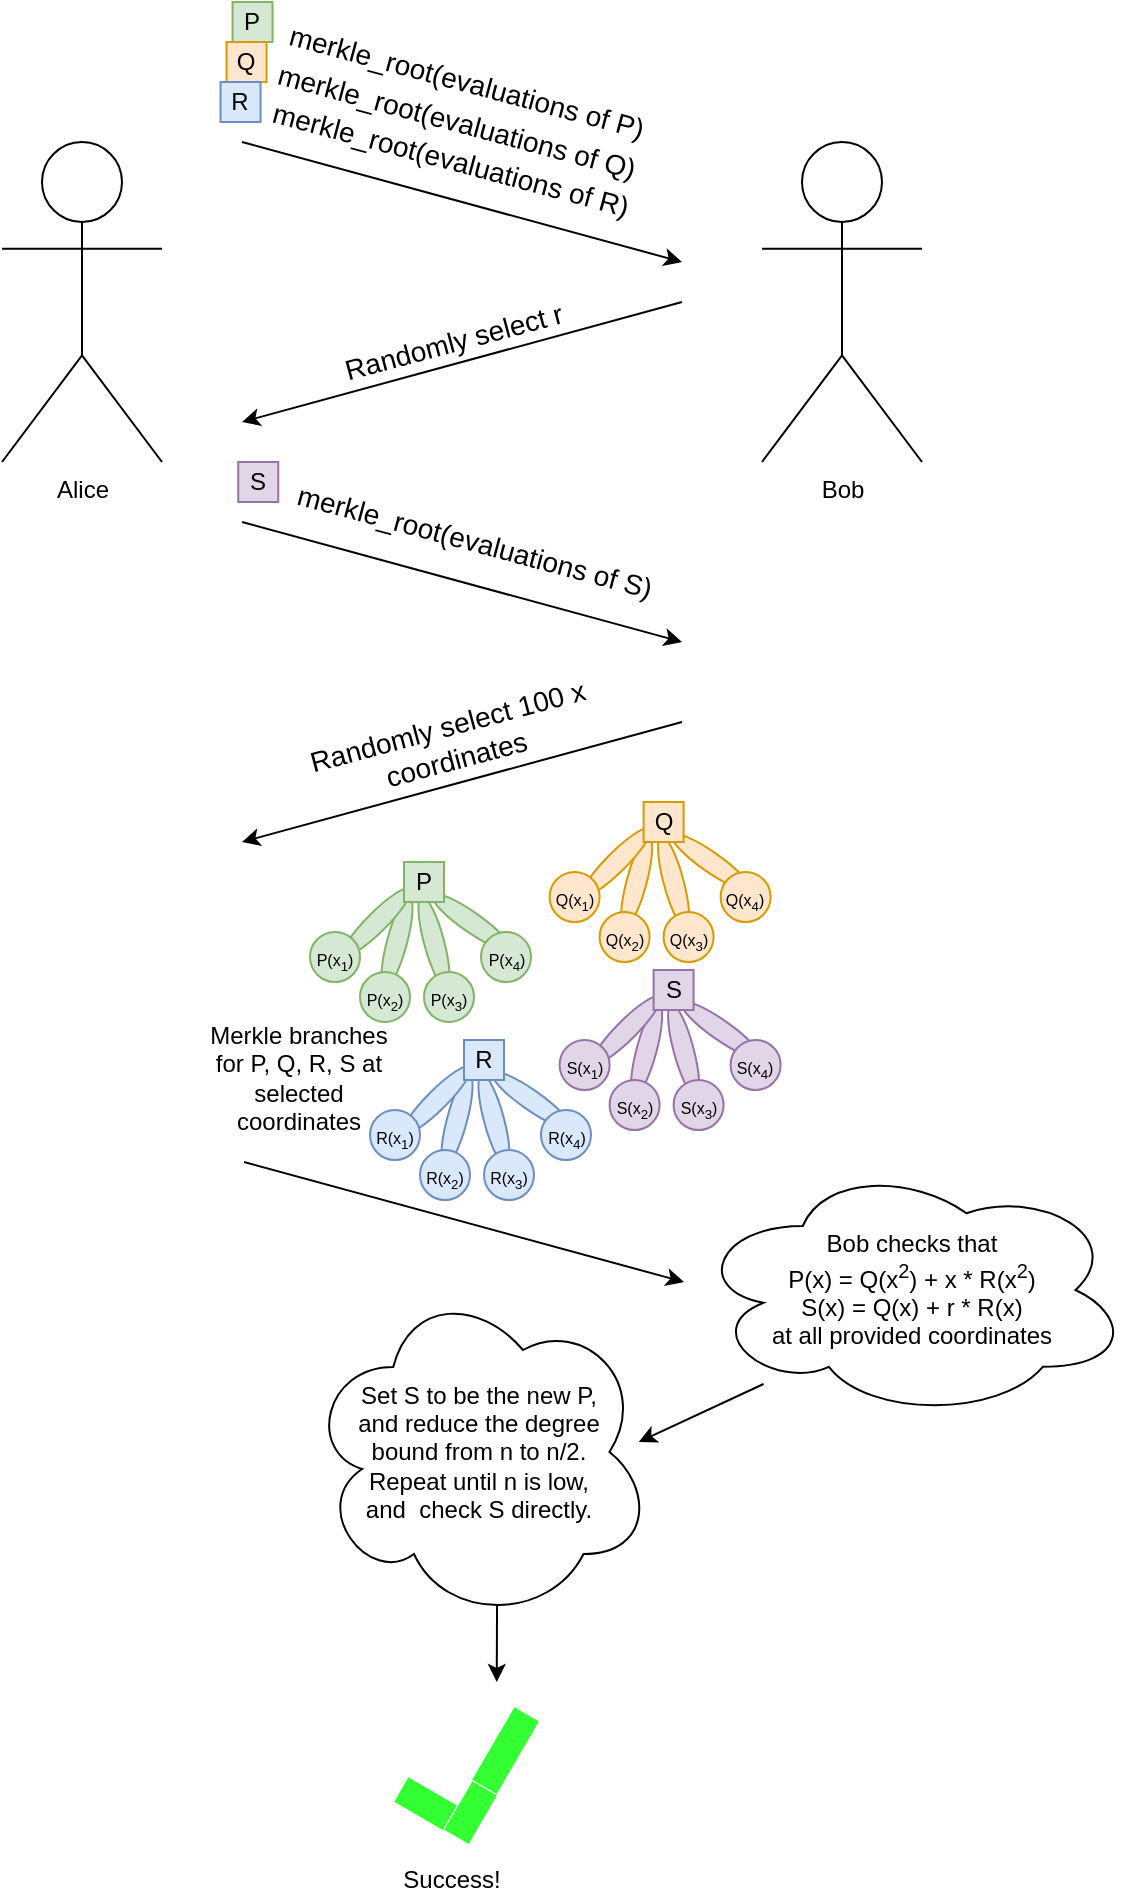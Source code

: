 <mxfile version="13.9.9" type="device"><diagram id="eCeuaADgXsANZ454nrlz" name="Page-1"><mxGraphModel dx="1350" dy="816" grid="1" gridSize="10" guides="1" tooltips="1" connect="1" arrows="1" fold="1" page="1" pageScale="1" pageWidth="850" pageHeight="1100" math="0" shadow="0"><root><mxCell id="0"/><mxCell id="1" parent="0"/><mxCell id="4rKGSqFi9CCKW7XF8tm7-1" value="Alice" style="shape=umlActor;verticalLabelPosition=bottom;verticalAlign=top;html=1;outlineConnect=0;" parent="1" vertex="1"><mxGeometry x="60" y="200" width="80" height="160" as="geometry"/></mxCell><mxCell id="4rKGSqFi9CCKW7XF8tm7-2" value="Bob" style="shape=umlActor;verticalLabelPosition=bottom;verticalAlign=top;html=1;outlineConnect=0;" parent="1" vertex="1"><mxGeometry x="440" y="200" width="80" height="160" as="geometry"/></mxCell><mxCell id="4rKGSqFi9CCKW7XF8tm7-3" value="" style="endArrow=classic;html=1;" parent="1" edge="1"><mxGeometry width="50" height="50" relative="1" as="geometry"><mxPoint x="180" y="200" as="sourcePoint"/><mxPoint x="400" y="260" as="targetPoint"/></mxGeometry></mxCell><mxCell id="4rKGSqFi9CCKW7XF8tm7-6" value="merkle_root(evaluations of P)" style="text;html=1;strokeColor=none;fillColor=none;align=center;verticalAlign=middle;whiteSpace=wrap;rounded=0;rotation=15;fontSize=14;" parent="1" vertex="1"><mxGeometry x="182.76" y="160" width="218.98" height="20" as="geometry"/></mxCell><mxCell id="4rKGSqFi9CCKW7XF8tm7-8" value="" style="endArrow=classic;html=1;" parent="1" edge="1"><mxGeometry width="50" height="50" relative="1" as="geometry"><mxPoint x="400" y="490" as="sourcePoint"/><mxPoint x="180" y="550" as="targetPoint"/></mxGeometry></mxCell><mxCell id="4rKGSqFi9CCKW7XF8tm7-9" value="Randomly select 100 x coordinates" style="text;html=1;strokeColor=none;fillColor=none;align=center;verticalAlign=middle;whiteSpace=wrap;rounded=0;rotation=-15;fontSize=14;" parent="1" vertex="1"><mxGeometry x="179.5" y="490" width="210" height="20" as="geometry"/></mxCell><mxCell id="4rKGSqFi9CCKW7XF8tm7-11" value="" style="endArrow=classic;html=1;" parent="1" edge="1"><mxGeometry width="50" height="50" relative="1" as="geometry"><mxPoint x="181" y="710" as="sourcePoint"/><mxPoint x="401" y="770" as="targetPoint"/></mxGeometry></mxCell><mxCell id="4rKGSqFi9CCKW7XF8tm7-16" value="Bob checks that&lt;br&gt;P(x) = Q(x&lt;sup&gt;2&lt;/sup&gt;) + x * R(x&lt;sup&gt;2&lt;/sup&gt;)&lt;br&gt;S(x) = Q(x) + r * R(x)&lt;br&gt;at all provided coordinates" style="ellipse;shape=cloud;whiteSpace=wrap;html=1;fillColor=none;" parent="1" vertex="1"><mxGeometry x="405.8" y="710" width="218.26" height="128" as="geometry"/></mxCell><mxCell id="58qP-xtI_I9MVf3qbiR5-1" value="merkle_root(evaluations of Q)" style="text;html=1;strokeColor=none;fillColor=none;align=center;verticalAlign=middle;whiteSpace=wrap;rounded=0;rotation=15;fontSize=14;" vertex="1" parent="1"><mxGeometry x="178.27" y="180" width="218.98" height="20" as="geometry"/></mxCell><mxCell id="58qP-xtI_I9MVf3qbiR5-2" value="merkle_root(evaluations of R)" style="text;html=1;strokeColor=none;fillColor=none;align=center;verticalAlign=middle;whiteSpace=wrap;rounded=0;rotation=15;fontSize=14;" vertex="1" parent="1"><mxGeometry x="175.27" y="199" width="218.98" height="20" as="geometry"/></mxCell><mxCell id="58qP-xtI_I9MVf3qbiR5-38" value="" style="ellipse;whiteSpace=wrap;html=1;fillColor=#ffe6cc;strokeColor=#d79b00;rotation=-75;" vertex="1" parent="1"><mxGeometry x="353.8" y="565" width="47" height="10" as="geometry"/></mxCell><mxCell id="58qP-xtI_I9MVf3qbiR5-39" value="" style="ellipse;whiteSpace=wrap;html=1;fillColor=#ffe6cc;strokeColor=#d79b00;rotation=-105;" vertex="1" parent="1"><mxGeometry x="372.3" y="565" width="47" height="10" as="geometry"/></mxCell><mxCell id="58qP-xtI_I9MVf3qbiR5-40" value="" style="ellipse;whiteSpace=wrap;html=1;fillColor=#ffe6cc;strokeColor=#d79b00;rotation=-145;" vertex="1" parent="1"><mxGeometry x="390.8" y="555" width="47" height="10" as="geometry"/></mxCell><mxCell id="58qP-xtI_I9MVf3qbiR5-41" value="" style="ellipse;whiteSpace=wrap;html=1;fillColor=#ffe6cc;strokeColor=#d79b00;rotation=-45;" vertex="1" parent="1"><mxGeometry x="343.8" y="555" width="47" height="10" as="geometry"/></mxCell><mxCell id="58qP-xtI_I9MVf3qbiR5-42" value="Q" style="rounded=0;whiteSpace=wrap;html=1;fillColor=#ffe6cc;strokeColor=#d79b00;" vertex="1" parent="1"><mxGeometry x="380.8" y="530" width="20" height="20" as="geometry"/></mxCell><mxCell id="58qP-xtI_I9MVf3qbiR5-43" value="&lt;font style=&quot;font-size: 8px&quot;&gt;Q(x&lt;sub&gt;1&lt;/sub&gt;)&lt;/font&gt;" style="ellipse;whiteSpace=wrap;html=1;aspect=fixed;fillColor=#ffe6cc;strokeColor=#d79b00;" vertex="1" parent="1"><mxGeometry x="333.8" y="565" width="25" height="25" as="geometry"/></mxCell><mxCell id="58qP-xtI_I9MVf3qbiR5-44" value="&lt;font style=&quot;font-size: 8px&quot;&gt;Q(x&lt;sub&gt;2&lt;/sub&gt;)&lt;/font&gt;" style="ellipse;whiteSpace=wrap;html=1;aspect=fixed;fillColor=#ffe6cc;strokeColor=#d79b00;" vertex="1" parent="1"><mxGeometry x="358.8" y="585" width="25" height="25" as="geometry"/></mxCell><mxCell id="58qP-xtI_I9MVf3qbiR5-45" value="&lt;font style=&quot;font-size: 8px&quot;&gt;Q(x&lt;sub&gt;3&lt;/sub&gt;)&lt;/font&gt;" style="ellipse;whiteSpace=wrap;html=1;aspect=fixed;fillColor=#ffe6cc;strokeColor=#d79b00;" vertex="1" parent="1"><mxGeometry x="390.8" y="585" width="25" height="25" as="geometry"/></mxCell><mxCell id="58qP-xtI_I9MVf3qbiR5-46" value="&lt;font style=&quot;font-size: 8px&quot;&gt;Q(x&lt;sub&gt;4&lt;/sub&gt;)&lt;/font&gt;" style="ellipse;whiteSpace=wrap;html=1;aspect=fixed;fillColor=#ffe6cc;strokeColor=#d79b00;" vertex="1" parent="1"><mxGeometry x="419.3" y="565" width="25" height="25" as="geometry"/></mxCell><mxCell id="58qP-xtI_I9MVf3qbiR5-48" value="" style="ellipse;whiteSpace=wrap;html=1;fillColor=#dae8fc;strokeColor=#6c8ebf;rotation=-75;" vertex="1" parent="1"><mxGeometry x="264" y="684" width="47" height="10" as="geometry"/></mxCell><mxCell id="58qP-xtI_I9MVf3qbiR5-49" value="" style="ellipse;whiteSpace=wrap;html=1;fillColor=#dae8fc;strokeColor=#6c8ebf;rotation=-105;" vertex="1" parent="1"><mxGeometry x="282.5" y="684" width="47" height="10" as="geometry"/></mxCell><mxCell id="58qP-xtI_I9MVf3qbiR5-50" value="" style="ellipse;whiteSpace=wrap;html=1;fillColor=#dae8fc;strokeColor=#6c8ebf;rotation=-145;" vertex="1" parent="1"><mxGeometry x="301" y="674" width="47" height="10" as="geometry"/></mxCell><mxCell id="58qP-xtI_I9MVf3qbiR5-51" value="" style="ellipse;whiteSpace=wrap;html=1;fillColor=#dae8fc;strokeColor=#6c8ebf;rotation=-45;" vertex="1" parent="1"><mxGeometry x="254" y="674" width="47" height="10" as="geometry"/></mxCell><mxCell id="58qP-xtI_I9MVf3qbiR5-52" value="R" style="rounded=0;whiteSpace=wrap;html=1;fillColor=#dae8fc;strokeColor=#6c8ebf;" vertex="1" parent="1"><mxGeometry x="291" y="649" width="20" height="20" as="geometry"/></mxCell><mxCell id="58qP-xtI_I9MVf3qbiR5-53" value="&lt;font style=&quot;font-size: 8px&quot;&gt;R(x&lt;sub&gt;1&lt;/sub&gt;)&lt;/font&gt;" style="ellipse;whiteSpace=wrap;html=1;aspect=fixed;fillColor=#dae8fc;strokeColor=#6c8ebf;" vertex="1" parent="1"><mxGeometry x="244" y="684" width="25" height="25" as="geometry"/></mxCell><mxCell id="58qP-xtI_I9MVf3qbiR5-54" value="&lt;font style=&quot;font-size: 8px&quot;&gt;R(x&lt;sub&gt;2&lt;/sub&gt;)&lt;/font&gt;" style="ellipse;whiteSpace=wrap;html=1;aspect=fixed;fillColor=#dae8fc;strokeColor=#6c8ebf;" vertex="1" parent="1"><mxGeometry x="269" y="704" width="25" height="25" as="geometry"/></mxCell><mxCell id="58qP-xtI_I9MVf3qbiR5-55" value="&lt;font style=&quot;font-size: 8px&quot;&gt;R(x&lt;sub&gt;3&lt;/sub&gt;)&lt;/font&gt;" style="ellipse;whiteSpace=wrap;html=1;aspect=fixed;fillColor=#dae8fc;strokeColor=#6c8ebf;" vertex="1" parent="1"><mxGeometry x="301" y="704" width="25" height="25" as="geometry"/></mxCell><mxCell id="58qP-xtI_I9MVf3qbiR5-56" value="&lt;font style=&quot;font-size: 8px&quot;&gt;R(x&lt;sub&gt;4&lt;/sub&gt;)&lt;/font&gt;" style="ellipse;whiteSpace=wrap;html=1;aspect=fixed;fillColor=#dae8fc;strokeColor=#6c8ebf;" vertex="1" parent="1"><mxGeometry x="329.5" y="684" width="25" height="25" as="geometry"/></mxCell><mxCell id="58qP-xtI_I9MVf3qbiR5-6" value="" style="ellipse;whiteSpace=wrap;html=1;fillColor=#d5e8d4;strokeColor=#82b366;rotation=-75;" vertex="1" parent="1"><mxGeometry x="234" y="595" width="47" height="10" as="geometry"/></mxCell><mxCell id="58qP-xtI_I9MVf3qbiR5-7" value="" style="ellipse;whiteSpace=wrap;html=1;fillColor=#d5e8d4;strokeColor=#82b366;rotation=-105;" vertex="1" parent="1"><mxGeometry x="252.5" y="595" width="47" height="10" as="geometry"/></mxCell><mxCell id="58qP-xtI_I9MVf3qbiR5-8" value="" style="ellipse;whiteSpace=wrap;html=1;fillColor=#d5e8d4;strokeColor=#82b366;rotation=-145;" vertex="1" parent="1"><mxGeometry x="271" y="585" width="47" height="10" as="geometry"/></mxCell><mxCell id="58qP-xtI_I9MVf3qbiR5-9" value="" style="ellipse;whiteSpace=wrap;html=1;fillColor=#d5e8d4;strokeColor=#82b366;rotation=-45;" vertex="1" parent="1"><mxGeometry x="224" y="585" width="47" height="10" as="geometry"/></mxCell><mxCell id="58qP-xtI_I9MVf3qbiR5-3" value="P" style="rounded=0;whiteSpace=wrap;html=1;fillColor=#d5e8d4;strokeColor=#82b366;" vertex="1" parent="1"><mxGeometry x="261" y="560" width="20" height="20" as="geometry"/></mxCell><mxCell id="58qP-xtI_I9MVf3qbiR5-11" value="&lt;font style=&quot;font-size: 8px&quot;&gt;P(x&lt;sub&gt;1&lt;/sub&gt;)&lt;/font&gt;" style="ellipse;whiteSpace=wrap;html=1;aspect=fixed;fillColor=#d5e8d4;strokeColor=#82b366;" vertex="1" parent="1"><mxGeometry x="214" y="595" width="25" height="25" as="geometry"/></mxCell><mxCell id="58qP-xtI_I9MVf3qbiR5-12" value="&lt;font style=&quot;font-size: 8px&quot;&gt;P(x&lt;sub&gt;2&lt;/sub&gt;)&lt;/font&gt;" style="ellipse;whiteSpace=wrap;html=1;aspect=fixed;fillColor=#d5e8d4;strokeColor=#82b366;" vertex="1" parent="1"><mxGeometry x="239" y="615" width="25" height="25" as="geometry"/></mxCell><mxCell id="58qP-xtI_I9MVf3qbiR5-13" value="&lt;font style=&quot;font-size: 8px&quot;&gt;P(x&lt;sub&gt;3&lt;/sub&gt;)&lt;/font&gt;" style="ellipse;whiteSpace=wrap;html=1;aspect=fixed;fillColor=#d5e8d4;strokeColor=#82b366;" vertex="1" parent="1"><mxGeometry x="271" y="615" width="25" height="25" as="geometry"/></mxCell><mxCell id="58qP-xtI_I9MVf3qbiR5-14" value="&lt;font style=&quot;font-size: 8px&quot;&gt;P(x&lt;sub&gt;4&lt;/sub&gt;)&lt;/font&gt;" style="ellipse;whiteSpace=wrap;html=1;aspect=fixed;fillColor=#d5e8d4;strokeColor=#82b366;" vertex="1" parent="1"><mxGeometry x="299.5" y="595" width="25" height="25" as="geometry"/></mxCell><mxCell id="58qP-xtI_I9MVf3qbiR5-57" value="P" style="rounded=0;whiteSpace=wrap;html=1;fillColor=#d5e8d4;strokeColor=#82b366;" vertex="1" parent="1"><mxGeometry x="175.27" y="130" width="20" height="20" as="geometry"/></mxCell><mxCell id="58qP-xtI_I9MVf3qbiR5-58" value="Q" style="rounded=0;whiteSpace=wrap;html=1;fillColor=#ffe6cc;strokeColor=#d79b00;" vertex="1" parent="1"><mxGeometry x="172.27" y="150" width="20" height="20" as="geometry"/></mxCell><mxCell id="58qP-xtI_I9MVf3qbiR5-59" value="R" style="rounded=0;whiteSpace=wrap;html=1;fillColor=#dae8fc;strokeColor=#6c8ebf;" vertex="1" parent="1"><mxGeometry x="169.27" y="170" width="20" height="20" as="geometry"/></mxCell><mxCell id="58qP-xtI_I9MVf3qbiR5-60" value="Merkle branches for P, Q, R, S at selected coordinates" style="text;html=1;strokeColor=none;fillColor=none;align=center;verticalAlign=middle;whiteSpace=wrap;rounded=0;" vertex="1" parent="1"><mxGeometry x="160" y="658" width="97" height="20" as="geometry"/></mxCell><mxCell id="58qP-xtI_I9MVf3qbiR5-64" value="Randomly select r" style="text;html=1;strokeColor=none;fillColor=none;align=center;verticalAlign=middle;whiteSpace=wrap;rounded=0;rotation=-15;fontSize=14;" vertex="1" parent="1"><mxGeometry x="180.76" y="290" width="210" height="20" as="geometry"/></mxCell><mxCell id="58qP-xtI_I9MVf3qbiR5-67" value="" style="group" vertex="1" connectable="0" parent="1"><mxGeometry x="248.368" y="979.999" width="92.803" height="99.331" as="geometry"/></mxCell><mxCell id="4rKGSqFi9CCKW7XF8tm7-26" value="Success!" style="text;html=1;strokeColor=none;fillColor=none;align=center;verticalAlign=middle;whiteSpace=wrap;rounded=0;" parent="58qP-xtI_I9MVf3qbiR5-67" vertex="1"><mxGeometry x="16.402" y="79.331" width="40" height="20" as="geometry"/></mxCell><mxCell id="4rKGSqFi9CCKW7XF8tm7-27" value="" style="group;rotation=-15;" parent="58qP-xtI_I9MVf3qbiR5-67" vertex="1" connectable="0"><mxGeometry x="6.402" y="9.331" width="80" height="60" as="geometry"/></mxCell><mxCell id="4rKGSqFi9CCKW7XF8tm7-17" value="" style="rhombus;whiteSpace=wrap;html=1;strokeColor=none;fillColor=#33FF33;rotation=-15;" parent="4rKGSqFi9CCKW7XF8tm7-27" vertex="1"><mxGeometry x="26" y="42" width="20" height="20" as="geometry"/></mxCell><mxCell id="4rKGSqFi9CCKW7XF8tm7-18" value="" style="rhombus;whiteSpace=wrap;html=1;strokeColor=none;fillColor=#33FF33;rotation=-15;" parent="4rKGSqFi9CCKW7XF8tm7-27" vertex="1"><mxGeometry x="33" y="30" width="20" height="20" as="geometry"/></mxCell><mxCell id="4rKGSqFi9CCKW7XF8tm7-20" value="" style="rhombus;whiteSpace=wrap;html=1;strokeColor=none;fillColor=#33FF33;rotation=-15;" parent="4rKGSqFi9CCKW7XF8tm7-27" vertex="1"><mxGeometry x="40" y="17" width="20" height="20" as="geometry"/></mxCell><mxCell id="4rKGSqFi9CCKW7XF8tm7-21" value="" style="rhombus;whiteSpace=wrap;html=1;strokeColor=none;fillColor=#33FF33;rotation=-15;" parent="4rKGSqFi9CCKW7XF8tm7-27" vertex="1"><mxGeometry x="47" y="5" width="20" height="20" as="geometry"/></mxCell><mxCell id="4rKGSqFi9CCKW7XF8tm7-22" value="" style="rhombus;whiteSpace=wrap;html=1;strokeColor=none;fillColor=#33FF33;rotation=-15;" parent="4rKGSqFi9CCKW7XF8tm7-27" vertex="1"><mxGeometry x="13" y="35" width="20" height="20" as="geometry"/></mxCell><mxCell id="4rKGSqFi9CCKW7XF8tm7-23" value="" style="rhombus;whiteSpace=wrap;html=1;strokeColor=none;fillColor=#33FF33;rotation=-15;" parent="4rKGSqFi9CCKW7XF8tm7-27" vertex="1"><mxGeometry x="1" y="28" width="20" height="20" as="geometry"/></mxCell><mxCell id="4rKGSqFi9CCKW7XF8tm7-24" value="" style="rhombus;whiteSpace=wrap;html=1;strokeColor=none;fillColor=#33FF33;rotation=-15;" parent="4rKGSqFi9CCKW7XF8tm7-27" vertex="1"><mxGeometry x="54" y="-7" width="20" height="20" as="geometry"/></mxCell><mxCell id="58qP-xtI_I9MVf3qbiR5-93" value="" style="ellipse;whiteSpace=wrap;html=1;fillColor=#e1d5e7;strokeColor=#9673a6;rotation=-75;" vertex="1" parent="1"><mxGeometry x="358.8" y="649" width="47" height="10" as="geometry"/></mxCell><mxCell id="58qP-xtI_I9MVf3qbiR5-94" value="" style="ellipse;whiteSpace=wrap;html=1;fillColor=#e1d5e7;strokeColor=#9673a6;rotation=-105;" vertex="1" parent="1"><mxGeometry x="377.3" y="649" width="47" height="10" as="geometry"/></mxCell><mxCell id="58qP-xtI_I9MVf3qbiR5-95" value="" style="ellipse;whiteSpace=wrap;html=1;fillColor=#e1d5e7;strokeColor=#9673a6;rotation=-145;" vertex="1" parent="1"><mxGeometry x="395.8" y="639" width="47" height="10" as="geometry"/></mxCell><mxCell id="58qP-xtI_I9MVf3qbiR5-96" value="" style="ellipse;whiteSpace=wrap;html=1;fillColor=#e1d5e7;strokeColor=#9673a6;rotation=-45;" vertex="1" parent="1"><mxGeometry x="348.8" y="639" width="47" height="10" as="geometry"/></mxCell><mxCell id="58qP-xtI_I9MVf3qbiR5-97" value="S" style="rounded=0;whiteSpace=wrap;html=1;fillColor=#e1d5e7;strokeColor=#9673a6;" vertex="1" parent="1"><mxGeometry x="385.8" y="614" width="20" height="20" as="geometry"/></mxCell><mxCell id="58qP-xtI_I9MVf3qbiR5-98" value="&lt;font style=&quot;font-size: 8px&quot;&gt;S(x&lt;sub&gt;1&lt;/sub&gt;)&lt;/font&gt;" style="ellipse;whiteSpace=wrap;html=1;aspect=fixed;fillColor=#e1d5e7;strokeColor=#9673a6;" vertex="1" parent="1"><mxGeometry x="338.8" y="649" width="25" height="25" as="geometry"/></mxCell><mxCell id="58qP-xtI_I9MVf3qbiR5-99" value="&lt;font style=&quot;font-size: 8px&quot;&gt;S(x&lt;sub&gt;2&lt;/sub&gt;)&lt;/font&gt;" style="ellipse;whiteSpace=wrap;html=1;aspect=fixed;fillColor=#e1d5e7;strokeColor=#9673a6;" vertex="1" parent="1"><mxGeometry x="363.8" y="669" width="25" height="25" as="geometry"/></mxCell><mxCell id="58qP-xtI_I9MVf3qbiR5-100" value="&lt;font style=&quot;font-size: 8px&quot;&gt;S(x&lt;sub&gt;3&lt;/sub&gt;)&lt;/font&gt;" style="ellipse;whiteSpace=wrap;html=1;aspect=fixed;fillColor=#e1d5e7;strokeColor=#9673a6;" vertex="1" parent="1"><mxGeometry x="395.8" y="669" width="25" height="25" as="geometry"/></mxCell><mxCell id="58qP-xtI_I9MVf3qbiR5-101" value="&lt;font style=&quot;font-size: 8px&quot;&gt;S(x&lt;sub&gt;4&lt;/sub&gt;)&lt;/font&gt;" style="ellipse;whiteSpace=wrap;html=1;aspect=fixed;fillColor=#e1d5e7;strokeColor=#9673a6;" vertex="1" parent="1"><mxGeometry x="424.3" y="649" width="25" height="25" as="geometry"/></mxCell><mxCell id="58qP-xtI_I9MVf3qbiR5-105" value="" style="endArrow=classic;html=1;" edge="1" parent="1"><mxGeometry width="50" height="50" relative="1" as="geometry"><mxPoint x="440.8" y="820.992" as="sourcePoint"/><mxPoint x="378.37" y="850" as="targetPoint"/></mxGeometry></mxCell><mxCell id="58qP-xtI_I9MVf3qbiR5-106" value="Set S to be the new P,&lt;br&gt;and reduce the degree&lt;br&gt;bound from n to n/2.&lt;br&gt;Repeat until n is low,&lt;br&gt;and&amp;nbsp; check S directly." style="ellipse;shape=cloud;whiteSpace=wrap;html=1;fillColor=none;" vertex="1" parent="1"><mxGeometry x="212.37" y="770" width="173" height="170" as="geometry"/></mxCell><mxCell id="58qP-xtI_I9MVf3qbiR5-107" value="" style="endArrow=classic;html=1;exitX=0.55;exitY=0.95;exitDx=0;exitDy=0;exitPerimeter=0;" edge="1" parent="1" source="58qP-xtI_I9MVf3qbiR5-106"><mxGeometry width="50" height="50" relative="1" as="geometry"><mxPoint x="518.37" y="960" as="sourcePoint"/><mxPoint x="307.37" y="970" as="targetPoint"/></mxGeometry></mxCell><mxCell id="58qP-xtI_I9MVf3qbiR5-108" value="" style="endArrow=classic;html=1;" edge="1" parent="1"><mxGeometry width="50" height="50" relative="1" as="geometry"><mxPoint x="180.0" y="390" as="sourcePoint"/><mxPoint x="400.0" y="450" as="targetPoint"/></mxGeometry></mxCell><mxCell id="58qP-xtI_I9MVf3qbiR5-109" value="" style="endArrow=classic;html=1;" edge="1" parent="1"><mxGeometry width="50" height="50" relative="1" as="geometry"><mxPoint x="400" y="280" as="sourcePoint"/><mxPoint x="180" y="340" as="targetPoint"/></mxGeometry></mxCell><mxCell id="58qP-xtI_I9MVf3qbiR5-110" value="S" style="rounded=0;whiteSpace=wrap;html=1;fillColor=#e1d5e7;strokeColor=#9673a6;" vertex="1" parent="1"><mxGeometry x="178.13" y="360" width="20" height="20" as="geometry"/></mxCell><mxCell id="58qP-xtI_I9MVf3qbiR5-111" value="merkle_root(evaluations of S)" style="text;html=1;strokeColor=none;fillColor=none;align=center;verticalAlign=middle;whiteSpace=wrap;rounded=0;rotation=15;fontSize=14;" vertex="1" parent="1"><mxGeometry x="187.4" y="390" width="218.98" height="20" as="geometry"/></mxCell></root></mxGraphModel></diagram></mxfile>